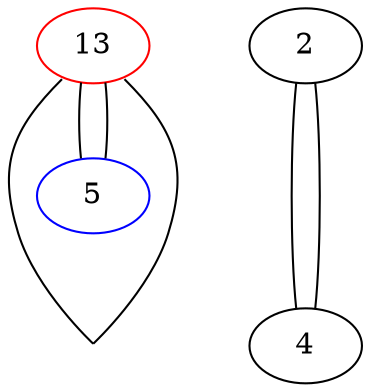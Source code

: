 graph {
  13 -- 3 [tailport="se", headclip="false"];
  13 -- 3 [tailport="sw", headclip="false"];
  13 -- 5;
  13 -- 5;
  5 -- 3 [style="invis"];
  2 -- 4 -- 2;
  {
    rank="same";
    13;
    2;
  }
  {
    rank="same";
    3;
    4;
  }
  13 [color="red"];
  3 [style="invis"];
  5 [color="blue"];
}
